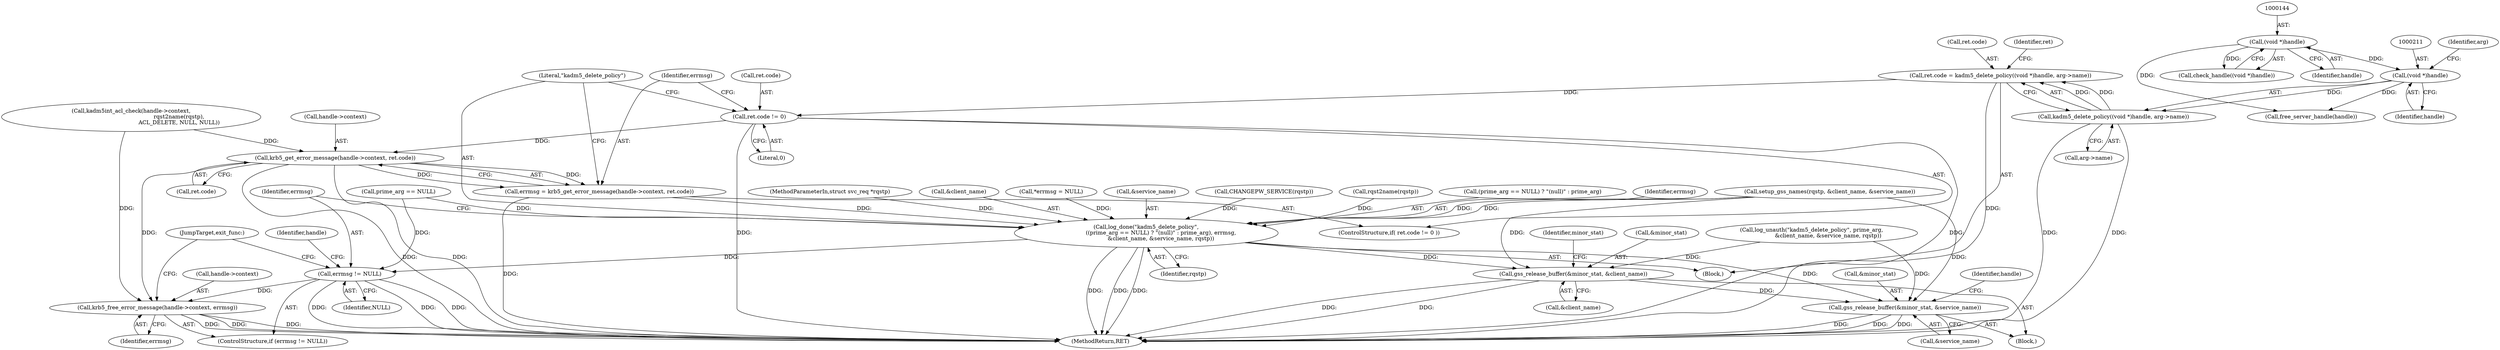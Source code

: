 digraph "0_krb5_83ed75feba32e46f736fcce0d96a0445f29b96c2_6@API" {
"1000205" [label="(Call,ret.code = kadm5_delete_policy((void *)handle, arg->name))"];
"1000209" [label="(Call,kadm5_delete_policy((void *)handle, arg->name))"];
"1000210" [label="(Call,(void *)handle)"];
"1000143" [label="(Call,(void *)handle)"];
"1000217" [label="(Call,ret.code != 0)"];
"1000224" [label="(Call,krb5_get_error_message(handle->context, ret.code))"];
"1000222" [label="(Call,errmsg = krb5_get_error_message(handle->context, ret.code))"];
"1000231" [label="(Call,log_done(\"kadm5_delete_policy\",\n                 ((prime_arg == NULL) ? \"(null)\" : prime_arg), errmsg,\n                 &client_name, &service_name, rqstp))"];
"1000246" [label="(Call,errmsg != NULL)"];
"1000249" [label="(Call,krb5_free_error_message(handle->context, errmsg))"];
"1000255" [label="(Call,gss_release_buffer(&minor_stat, &client_name))"];
"1000260" [label="(Call,gss_release_buffer(&minor_stat, &service_name))"];
"1000246" [label="(Call,errmsg != NULL)"];
"1000177" [label="(Call,CHANGEPW_SERVICE(rqstp))"];
"1000250" [label="(Call,handle->context)"];
"1000212" [label="(Identifier,handle)"];
"1000251" [label="(Identifier,handle)"];
"1000142" [label="(Call,check_handle((void *)handle))"];
"1000263" [label="(Call,&service_name)"];
"1000223" [label="(Identifier,errmsg)"];
"1000210" [label="(Call,(void *)handle)"];
"1000232" [label="(Literal,\"kadm5_delete_policy\")"];
"1000270" [label="(MethodReturn,RET)"];
"1000224" [label="(Call,krb5_get_error_message(handle->context, ret.code))"];
"1000247" [label="(Identifier,errmsg)"];
"1000214" [label="(Identifier,arg)"];
"1000184" [label="(Call,rqst2name(rqstp))"];
"1000255" [label="(Call,gss_release_buffer(&minor_stat, &client_name))"];
"1000261" [label="(Call,&minor_stat)"];
"1000225" [label="(Call,handle->context)"];
"1000233" [label="(Call,(prime_arg == NULL) ? \"(null)\" : prime_arg)"];
"1000239" [label="(Identifier,errmsg)"];
"1000213" [label="(Call,arg->name)"];
"1000265" [label="(Call,free_server_handle(handle))"];
"1000218" [label="(Call,ret.code)"];
"1000228" [label="(Call,ret.code)"];
"1000216" [label="(ControlStructure,if( ret.code != 0 ))"];
"1000256" [label="(Call,&minor_stat)"];
"1000266" [label="(Identifier,handle)"];
"1000219" [label="(Identifier,ret)"];
"1000222" [label="(Call,errmsg = krb5_get_error_message(handle->context, ret.code))"];
"1000231" [label="(Call,log_done(\"kadm5_delete_policy\",\n                 ((prime_arg == NULL) ? \"(null)\" : prime_arg), errmsg,\n                 &client_name, &service_name, rqstp))"];
"1000102" [label="(MethodParameterIn,struct svc_req *rqstp)"];
"1000254" [label="(JumpTarget,exit_func:)"];
"1000190" [label="(Call,log_unauth(\"kadm5_delete_policy\", prime_arg,\n                   &client_name, &service_name, rqstp))"];
"1000248" [label="(Identifier,NULL)"];
"1000260" [label="(Call,gss_release_buffer(&minor_stat, &service_name))"];
"1000204" [label="(Block,)"];
"1000253" [label="(Identifier,errmsg)"];
"1000145" [label="(Identifier,handle)"];
"1000156" [label="(Call,setup_gss_names(rqstp, &client_name, &service_name))"];
"1000249" [label="(Call,krb5_free_error_message(handle->context, errmsg))"];
"1000244" [label="(Identifier,rqstp)"];
"1000217" [label="(Call,ret.code != 0)"];
"1000240" [label="(Call,&client_name)"];
"1000234" [label="(Call,prime_arg == NULL)"];
"1000117" [label="(Call,*errmsg = NULL)"];
"1000221" [label="(Literal,0)"];
"1000143" [label="(Call,(void *)handle)"];
"1000245" [label="(ControlStructure,if (errmsg != NULL))"];
"1000262" [label="(Identifier,minor_stat)"];
"1000180" [label="(Call,kadm5int_acl_check(handle->context,\n                                                       rqst2name(rqstp),\n                                                       ACL_DELETE, NULL, NULL))"];
"1000103" [label="(Block,)"];
"1000205" [label="(Call,ret.code = kadm5_delete_policy((void *)handle, arg->name))"];
"1000242" [label="(Call,&service_name)"];
"1000206" [label="(Call,ret.code)"];
"1000209" [label="(Call,kadm5_delete_policy((void *)handle, arg->name))"];
"1000258" [label="(Call,&client_name)"];
"1000205" -> "1000204"  [label="AST: "];
"1000205" -> "1000209"  [label="CFG: "];
"1000206" -> "1000205"  [label="AST: "];
"1000209" -> "1000205"  [label="AST: "];
"1000219" -> "1000205"  [label="CFG: "];
"1000205" -> "1000270"  [label="DDG: "];
"1000209" -> "1000205"  [label="DDG: "];
"1000209" -> "1000205"  [label="DDG: "];
"1000205" -> "1000217"  [label="DDG: "];
"1000209" -> "1000213"  [label="CFG: "];
"1000210" -> "1000209"  [label="AST: "];
"1000213" -> "1000209"  [label="AST: "];
"1000209" -> "1000270"  [label="DDG: "];
"1000209" -> "1000270"  [label="DDG: "];
"1000210" -> "1000209"  [label="DDG: "];
"1000210" -> "1000212"  [label="CFG: "];
"1000211" -> "1000210"  [label="AST: "];
"1000212" -> "1000210"  [label="AST: "];
"1000214" -> "1000210"  [label="CFG: "];
"1000143" -> "1000210"  [label="DDG: "];
"1000210" -> "1000265"  [label="DDG: "];
"1000143" -> "1000142"  [label="AST: "];
"1000143" -> "1000145"  [label="CFG: "];
"1000144" -> "1000143"  [label="AST: "];
"1000145" -> "1000143"  [label="AST: "];
"1000142" -> "1000143"  [label="CFG: "];
"1000143" -> "1000142"  [label="DDG: "];
"1000143" -> "1000265"  [label="DDG: "];
"1000217" -> "1000216"  [label="AST: "];
"1000217" -> "1000221"  [label="CFG: "];
"1000218" -> "1000217"  [label="AST: "];
"1000221" -> "1000217"  [label="AST: "];
"1000223" -> "1000217"  [label="CFG: "];
"1000232" -> "1000217"  [label="CFG: "];
"1000217" -> "1000270"  [label="DDG: "];
"1000217" -> "1000270"  [label="DDG: "];
"1000217" -> "1000224"  [label="DDG: "];
"1000224" -> "1000222"  [label="AST: "];
"1000224" -> "1000228"  [label="CFG: "];
"1000225" -> "1000224"  [label="AST: "];
"1000228" -> "1000224"  [label="AST: "];
"1000222" -> "1000224"  [label="CFG: "];
"1000224" -> "1000270"  [label="DDG: "];
"1000224" -> "1000270"  [label="DDG: "];
"1000224" -> "1000222"  [label="DDG: "];
"1000224" -> "1000222"  [label="DDG: "];
"1000180" -> "1000224"  [label="DDG: "];
"1000224" -> "1000249"  [label="DDG: "];
"1000222" -> "1000216"  [label="AST: "];
"1000223" -> "1000222"  [label="AST: "];
"1000232" -> "1000222"  [label="CFG: "];
"1000222" -> "1000270"  [label="DDG: "];
"1000222" -> "1000231"  [label="DDG: "];
"1000231" -> "1000204"  [label="AST: "];
"1000231" -> "1000244"  [label="CFG: "];
"1000232" -> "1000231"  [label="AST: "];
"1000233" -> "1000231"  [label="AST: "];
"1000239" -> "1000231"  [label="AST: "];
"1000240" -> "1000231"  [label="AST: "];
"1000242" -> "1000231"  [label="AST: "];
"1000244" -> "1000231"  [label="AST: "];
"1000247" -> "1000231"  [label="CFG: "];
"1000231" -> "1000270"  [label="DDG: "];
"1000231" -> "1000270"  [label="DDG: "];
"1000231" -> "1000270"  [label="DDG: "];
"1000234" -> "1000231"  [label="DDG: "];
"1000117" -> "1000231"  [label="DDG: "];
"1000156" -> "1000231"  [label="DDG: "];
"1000156" -> "1000231"  [label="DDG: "];
"1000177" -> "1000231"  [label="DDG: "];
"1000184" -> "1000231"  [label="DDG: "];
"1000102" -> "1000231"  [label="DDG: "];
"1000231" -> "1000246"  [label="DDG: "];
"1000231" -> "1000255"  [label="DDG: "];
"1000231" -> "1000260"  [label="DDG: "];
"1000246" -> "1000245"  [label="AST: "];
"1000246" -> "1000248"  [label="CFG: "];
"1000247" -> "1000246"  [label="AST: "];
"1000248" -> "1000246"  [label="AST: "];
"1000251" -> "1000246"  [label="CFG: "];
"1000254" -> "1000246"  [label="CFG: "];
"1000246" -> "1000270"  [label="DDG: "];
"1000246" -> "1000270"  [label="DDG: "];
"1000246" -> "1000270"  [label="DDG: "];
"1000234" -> "1000246"  [label="DDG: "];
"1000246" -> "1000249"  [label="DDG: "];
"1000249" -> "1000245"  [label="AST: "];
"1000249" -> "1000253"  [label="CFG: "];
"1000250" -> "1000249"  [label="AST: "];
"1000253" -> "1000249"  [label="AST: "];
"1000254" -> "1000249"  [label="CFG: "];
"1000249" -> "1000270"  [label="DDG: "];
"1000249" -> "1000270"  [label="DDG: "];
"1000249" -> "1000270"  [label="DDG: "];
"1000180" -> "1000249"  [label="DDG: "];
"1000255" -> "1000103"  [label="AST: "];
"1000255" -> "1000258"  [label="CFG: "];
"1000256" -> "1000255"  [label="AST: "];
"1000258" -> "1000255"  [label="AST: "];
"1000262" -> "1000255"  [label="CFG: "];
"1000255" -> "1000270"  [label="DDG: "];
"1000255" -> "1000270"  [label="DDG: "];
"1000156" -> "1000255"  [label="DDG: "];
"1000190" -> "1000255"  [label="DDG: "];
"1000255" -> "1000260"  [label="DDG: "];
"1000260" -> "1000103"  [label="AST: "];
"1000260" -> "1000263"  [label="CFG: "];
"1000261" -> "1000260"  [label="AST: "];
"1000263" -> "1000260"  [label="AST: "];
"1000266" -> "1000260"  [label="CFG: "];
"1000260" -> "1000270"  [label="DDG: "];
"1000260" -> "1000270"  [label="DDG: "];
"1000260" -> "1000270"  [label="DDG: "];
"1000156" -> "1000260"  [label="DDG: "];
"1000190" -> "1000260"  [label="DDG: "];
}
